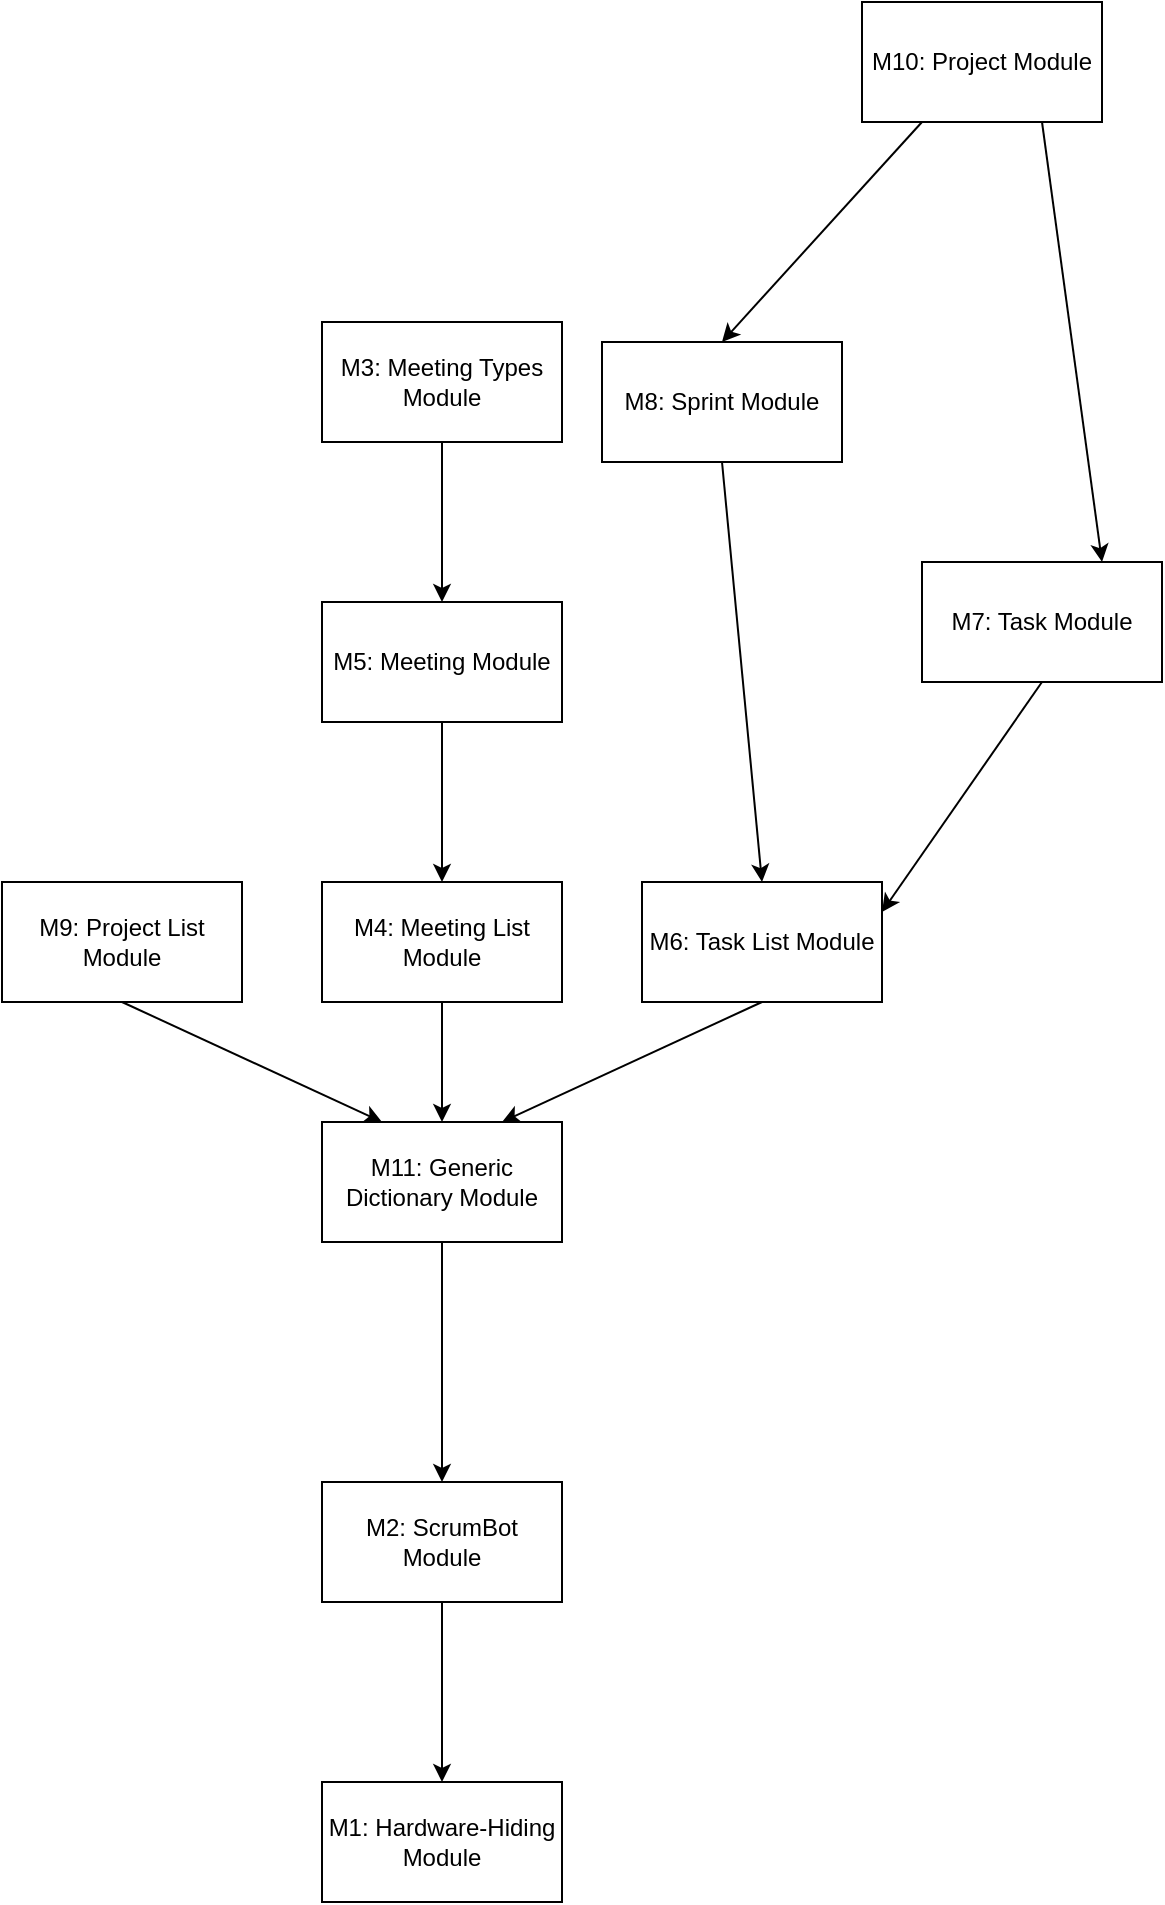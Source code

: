 <mxfile version="12.8.4" type="device"><diagram id="JvIwWZjY6AFmAYTMwqoB" name="Page-1"><mxGraphModel dx="1662" dy="762" grid="1" gridSize="10" guides="1" tooltips="1" connect="1" arrows="1" fold="1" page="1" pageScale="1" pageWidth="850" pageHeight="1100" math="0" shadow="0"><root><mxCell id="0"/><mxCell id="1" parent="0"/><mxCell id="_TSyXn81zPX4iBk5bJWD-1" value="M2: ScrumBot Module" style="rounded=0;whiteSpace=wrap;html=1;" vertex="1" parent="1"><mxGeometry x="160" y="780" width="120" height="60" as="geometry"/></mxCell><mxCell id="_TSyXn81zPX4iBk5bJWD-3" value="M3: Meeting Types Module" style="rounded=0;whiteSpace=wrap;html=1;" vertex="1" parent="1"><mxGeometry x="160" y="200" width="120" height="60" as="geometry"/></mxCell><mxCell id="_TSyXn81zPX4iBk5bJWD-4" value="M1: Hardware-Hiding Module" style="rounded=0;whiteSpace=wrap;html=1;" vertex="1" parent="1"><mxGeometry x="160" y="930" width="120" height="60" as="geometry"/></mxCell><mxCell id="_TSyXn81zPX4iBk5bJWD-5" value="M4: Meeting List Module" style="rounded=0;whiteSpace=wrap;html=1;" vertex="1" parent="1"><mxGeometry x="160" y="480" width="120" height="60" as="geometry"/></mxCell><mxCell id="_TSyXn81zPX4iBk5bJWD-6" value="M5: Meeting Module" style="rounded=0;whiteSpace=wrap;html=1;" vertex="1" parent="1"><mxGeometry x="160" y="340" width="120" height="60" as="geometry"/></mxCell><mxCell id="_TSyXn81zPX4iBk5bJWD-7" value="M6: Task List Module" style="rounded=0;whiteSpace=wrap;html=1;" vertex="1" parent="1"><mxGeometry x="320" y="480" width="120" height="60" as="geometry"/></mxCell><mxCell id="_TSyXn81zPX4iBk5bJWD-8" value="M7: Task Module" style="rounded=0;whiteSpace=wrap;html=1;" vertex="1" parent="1"><mxGeometry x="460" y="320" width="120" height="60" as="geometry"/></mxCell><mxCell id="_TSyXn81zPX4iBk5bJWD-9" value="M8: Sprint Module" style="rounded=0;whiteSpace=wrap;html=1;" vertex="1" parent="1"><mxGeometry x="300" y="210" width="120" height="60" as="geometry"/></mxCell><mxCell id="_TSyXn81zPX4iBk5bJWD-10" value="M9: Project List Module" style="rounded=0;whiteSpace=wrap;html=1;" vertex="1" parent="1"><mxGeometry y="480" width="120" height="60" as="geometry"/></mxCell><mxCell id="_TSyXn81zPX4iBk5bJWD-11" value="M10: Project Module" style="rounded=0;whiteSpace=wrap;html=1;" vertex="1" parent="1"><mxGeometry x="430" y="40" width="120" height="60" as="geometry"/></mxCell><mxCell id="_TSyXn81zPX4iBk5bJWD-12" value="M11: Generic Dictionary Module" style="rounded=0;whiteSpace=wrap;html=1;" vertex="1" parent="1"><mxGeometry x="160" y="600" width="120" height="60" as="geometry"/></mxCell><mxCell id="_TSyXn81zPX4iBk5bJWD-15" value="" style="endArrow=classic;html=1;entryX=0.5;entryY=0;entryDx=0;entryDy=0;exitX=0.5;exitY=1;exitDx=0;exitDy=0;" edge="1" parent="1" source="_TSyXn81zPX4iBk5bJWD-5" target="_TSyXn81zPX4iBk5bJWD-12"><mxGeometry width="50" height="50" relative="1" as="geometry"><mxPoint x="140" y="660" as="sourcePoint"/><mxPoint x="190" y="610" as="targetPoint"/></mxGeometry></mxCell><mxCell id="_TSyXn81zPX4iBk5bJWD-16" value="" style="endArrow=classic;html=1;entryX=0.75;entryY=0;entryDx=0;entryDy=0;exitX=0.5;exitY=1;exitDx=0;exitDy=0;" edge="1" parent="1" source="_TSyXn81zPX4iBk5bJWD-7" target="_TSyXn81zPX4iBk5bJWD-12"><mxGeometry width="50" height="50" relative="1" as="geometry"><mxPoint x="120" y="640" as="sourcePoint"/><mxPoint x="170" y="590" as="targetPoint"/></mxGeometry></mxCell><mxCell id="_TSyXn81zPX4iBk5bJWD-17" value="" style="endArrow=classic;html=1;exitX=0.5;exitY=1;exitDx=0;exitDy=0;entryX=0.5;entryY=0;entryDx=0;entryDy=0;" edge="1" parent="1" source="_TSyXn81zPX4iBk5bJWD-9" target="_TSyXn81zPX4iBk5bJWD-7"><mxGeometry width="50" height="50" relative="1" as="geometry"><mxPoint x="340" y="880" as="sourcePoint"/><mxPoint x="350" y="840" as="targetPoint"/></mxGeometry></mxCell><mxCell id="_TSyXn81zPX4iBk5bJWD-19" value="" style="endArrow=classic;html=1;exitX=0.5;exitY=1;exitDx=0;exitDy=0;entryX=0.25;entryY=0;entryDx=0;entryDy=0;" edge="1" parent="1" source="_TSyXn81zPX4iBk5bJWD-10" target="_TSyXn81zPX4iBk5bJWD-12"><mxGeometry width="50" height="50" relative="1" as="geometry"><mxPoint x="90" y="650" as="sourcePoint"/><mxPoint x="140" y="600" as="targetPoint"/></mxGeometry></mxCell><mxCell id="_TSyXn81zPX4iBk5bJWD-20" value="" style="endArrow=classic;html=1;exitX=0.25;exitY=1;exitDx=0;exitDy=0;entryX=0.5;entryY=0;entryDx=0;entryDy=0;" edge="1" parent="1" source="_TSyXn81zPX4iBk5bJWD-11" target="_TSyXn81zPX4iBk5bJWD-9"><mxGeometry width="50" height="50" relative="1" as="geometry"><mxPoint x="170" y="390" as="sourcePoint"/><mxPoint x="220" y="340" as="targetPoint"/></mxGeometry></mxCell><mxCell id="_TSyXn81zPX4iBk5bJWD-21" value="" style="endArrow=classic;html=1;exitX=0.75;exitY=1;exitDx=0;exitDy=0;entryX=0.75;entryY=0;entryDx=0;entryDy=0;" edge="1" parent="1" source="_TSyXn81zPX4iBk5bJWD-11" target="_TSyXn81zPX4iBk5bJWD-8"><mxGeometry width="50" height="50" relative="1" as="geometry"><mxPoint x="630" y="280" as="sourcePoint"/><mxPoint x="640" y="360" as="targetPoint"/></mxGeometry></mxCell><mxCell id="_TSyXn81zPX4iBk5bJWD-25" value="" style="endArrow=classic;html=1;exitX=0.5;exitY=1;exitDx=0;exitDy=0;entryX=0.5;entryY=0;entryDx=0;entryDy=0;" edge="1" parent="1" source="_TSyXn81zPX4iBk5bJWD-3" target="_TSyXn81zPX4iBk5bJWD-6"><mxGeometry width="50" height="50" relative="1" as="geometry"><mxPoint x="300" y="-90" as="sourcePoint"/><mxPoint x="350" y="330" as="targetPoint"/></mxGeometry></mxCell><mxCell id="_TSyXn81zPX4iBk5bJWD-26" value="" style="endArrow=classic;html=1;entryX=0.5;entryY=0;entryDx=0;entryDy=0;exitX=0.5;exitY=1;exitDx=0;exitDy=0;" edge="1" parent="1" source="_TSyXn81zPX4iBk5bJWD-6" target="_TSyXn81zPX4iBk5bJWD-5"><mxGeometry width="50" height="50" relative="1" as="geometry"><mxPoint x="30" y="440" as="sourcePoint"/><mxPoint x="80" y="390" as="targetPoint"/></mxGeometry></mxCell><mxCell id="_TSyXn81zPX4iBk5bJWD-27" value="" style="endArrow=classic;html=1;exitX=0.5;exitY=1;exitDx=0;exitDy=0;entryX=1;entryY=0.25;entryDx=0;entryDy=0;" edge="1" parent="1" source="_TSyXn81zPX4iBk5bJWD-8" target="_TSyXn81zPX4iBk5bJWD-7"><mxGeometry width="50" height="50" relative="1" as="geometry"><mxPoint x="590" y="540" as="sourcePoint"/><mxPoint x="640" y="490" as="targetPoint"/></mxGeometry></mxCell><mxCell id="_TSyXn81zPX4iBk5bJWD-28" value="" style="endArrow=classic;html=1;exitX=0.5;exitY=1;exitDx=0;exitDy=0;entryX=0.5;entryY=0;entryDx=0;entryDy=0;" edge="1" parent="1" source="_TSyXn81zPX4iBk5bJWD-12" target="_TSyXn81zPX4iBk5bJWD-1"><mxGeometry width="50" height="50" relative="1" as="geometry"><mxPoint x="90" y="750" as="sourcePoint"/><mxPoint x="140" y="700" as="targetPoint"/></mxGeometry></mxCell><mxCell id="_TSyXn81zPX4iBk5bJWD-29" value="" style="endArrow=classic;html=1;exitX=0.5;exitY=1;exitDx=0;exitDy=0;entryX=0.5;entryY=0;entryDx=0;entryDy=0;" edge="1" parent="1" source="_TSyXn81zPX4iBk5bJWD-1" target="_TSyXn81zPX4iBk5bJWD-4"><mxGeometry width="50" height="50" relative="1" as="geometry"><mxPoint x="70" y="920" as="sourcePoint"/><mxPoint x="120" y="870" as="targetPoint"/></mxGeometry></mxCell></root></mxGraphModel></diagram></mxfile>